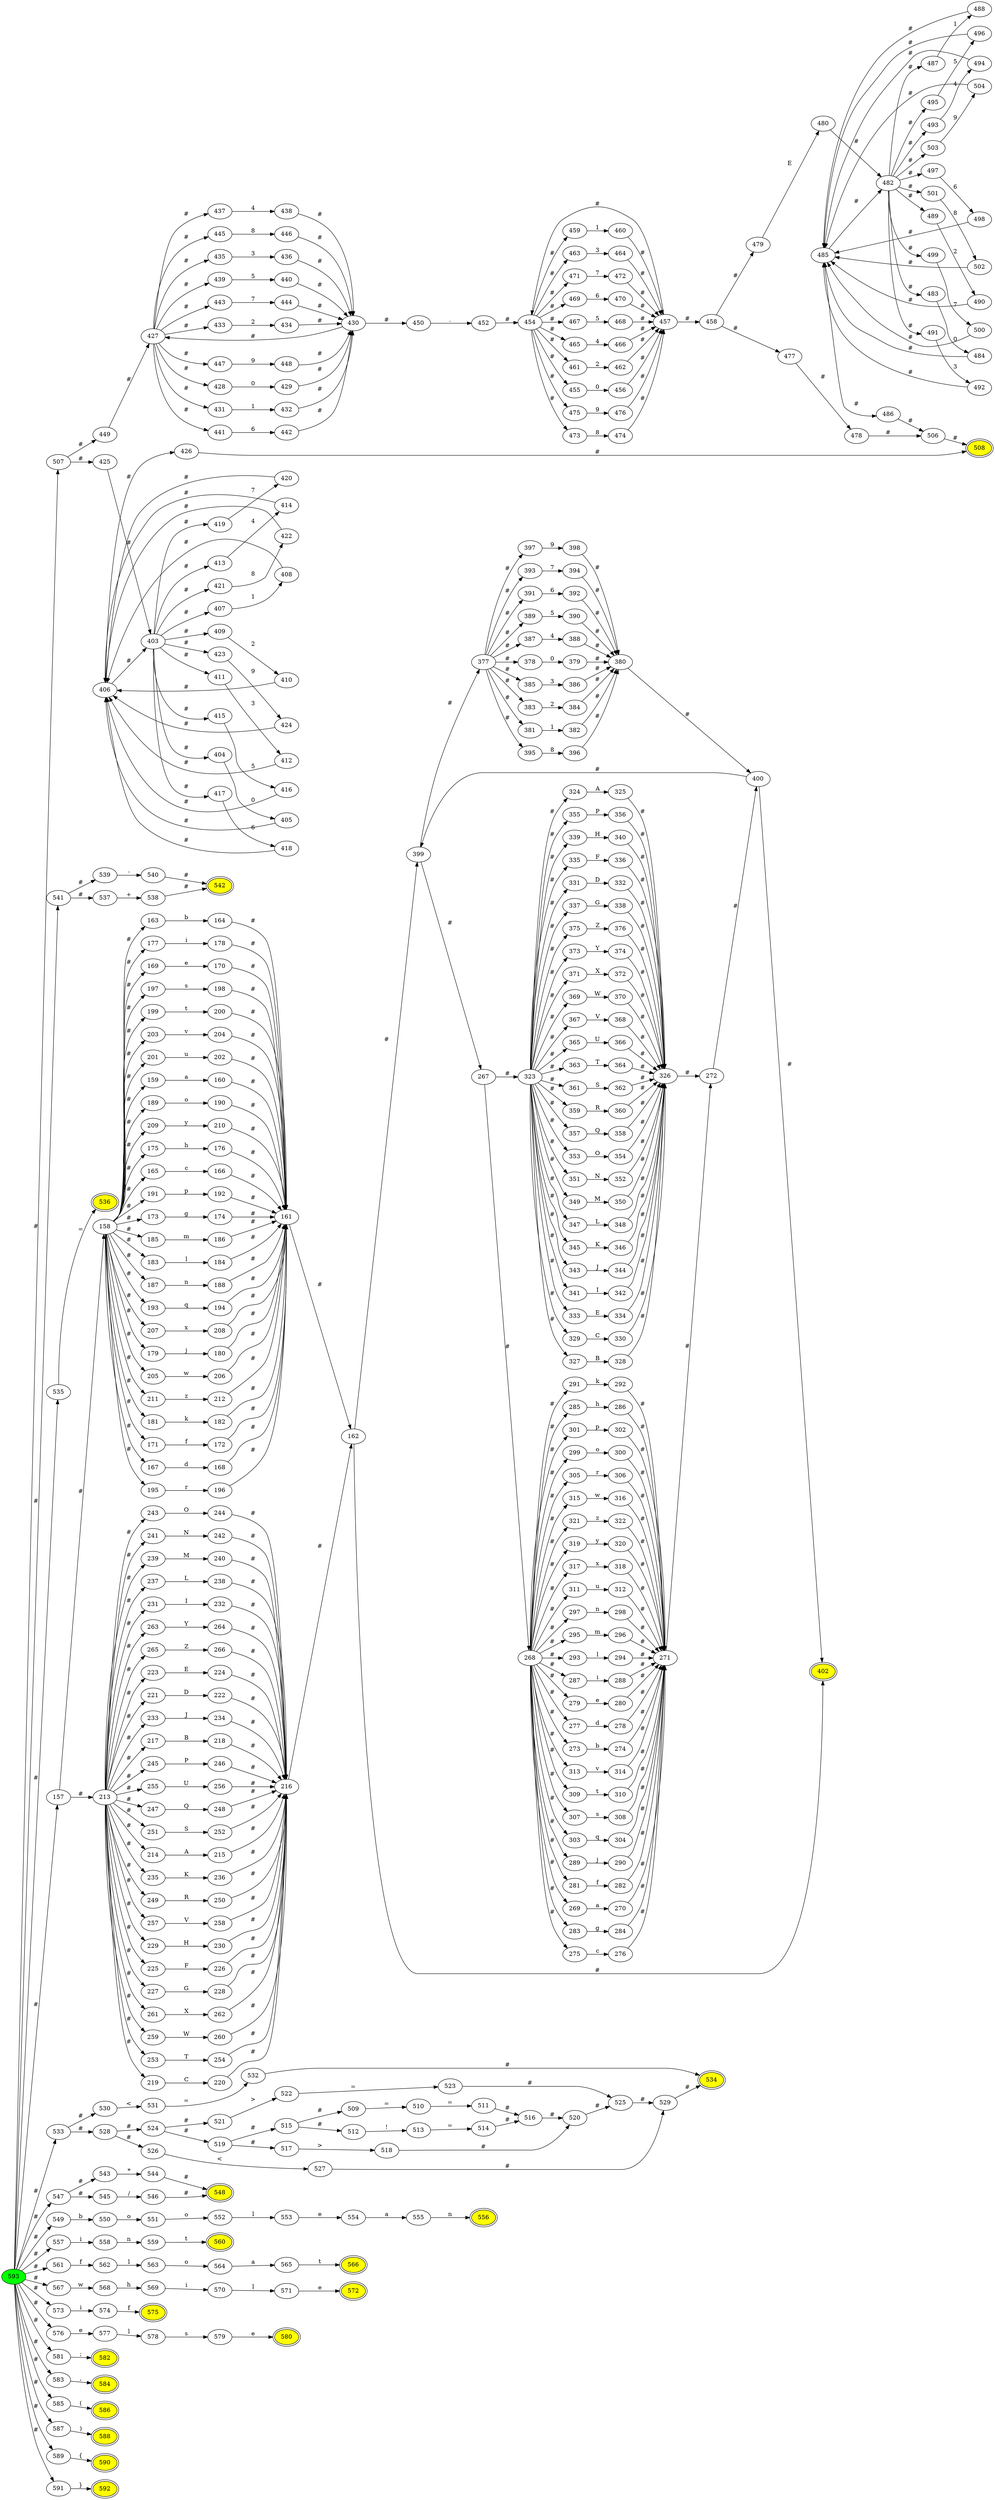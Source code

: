 digraph {
	rankdir=LR;
	485 -> 482 [label="#"];
	485 -> 486 [label="#"];
	504 -> 485 [label="#"];
	502 -> 485 [label="#"];
	500 -> 485 [label="#"];
	498 -> 485 [label="#"];
	496 -> 485 [label="#"];
	488 -> 485 [label="#"];
	484 -> 485 [label="#"];
	501 -> 502 [label="8"];
	499 -> 500 [label="7"];
	497 -> 498 [label="6"];
	487 -> 488 [label="1"];
	506 -> 508 [label="#"];
	477 -> 478 [label="#"];
	474 -> 457 [label="#"];
	460 -> 457 [label="#"];
	380 -> 400 [label="#"];
	376 -> 326 [label="#"];
	374 -> 326 [label="#"];
	372 -> 326 [label="#"];
	370 -> 326 [label="#"];
	368 -> 326 [label="#"];
	366 -> 326 [label="#"];
	364 -> 326 [label="#"];
	362 -> 326 [label="#"];
	360 -> 326 [label="#"];
	358 -> 326 [label="#"];
	354 -> 326 [label="#"];
	352 -> 326 [label="#"];
	350 -> 326 [label="#"];
	348 -> 326 [label="#"];
	346 -> 326 [label="#"];
	464 -> 457 [label="#"];
	344 -> 326 [label="#"];
	342 -> 326 [label="#"];
	334 -> 326 [label="#"];
	330 -> 326 [label="#"];
	328 -> 326 [label="#"];
	478 -> 506 [label="#"];
	325 -> 326 [label="#"];
	322 -> 271 [label="#"];
	320 -> 271 [label="#"];
	503 -> 504 [label="9"];
	318 -> 271 [label="#"];
	312 -> 271 [label="#"];
	298 -> 271 [label="#"];
	296 -> 271 [label="#"];
	294 -> 271 [label="#"];
	288 -> 271 [label="#"];
	280 -> 271 [label="#"];
	278 -> 271 [label="#"];
	274 -> 271 [label="#"];
	471 -> 472 [label="7"];
	469 -> 470 [label="6"];
	467 -> 468 [label="5"];
	465 -> 466 [label="4"];
	463 -> 464 [label="3"];
	461 -> 462 [label="2"];
	459 -> 460 [label="1"];
	398 -> 380 [label="#"];
	394 -> 380 [label="#"];
	392 -> 380 [label="#"];
	390 -> 380 [label="#"];
	388 -> 380 [label="#"];
	379 -> 380 [label="#"];
	375 -> 376 [label="Z"];
	373 -> 374 [label="Y"];
	493 -> 494 [label="4"];
	371 -> 372 [label="X"];
	369 -> 370 [label="W"];
	367 -> 368 [label="V"];
	363 -> 364 [label="T"];
	495 -> 496 [label="5"];
	361 -> 362 [label="S"];
	359 -> 360 [label="R"];
	494 -> 485 [label="#"];
	357 -> 358 [label="Q"];
	355 -> 356 [label="P"];
	351 -> 352 [label="N"];
	347 -> 348 [label="L"];
	345 -> 346 [label="K"];
	343 -> 344 [label="J"];
	462 -> 457 [label="#"];
	341 -> 342 [label="I"];
	455 -> 456 [label="0"];
	339 -> 340 [label="H"];
	335 -> 336 [label="F"];
	482 -> 483 [label="#"];
	482 -> 487 [label="#"];
	482 -> 489 [label="#"];
	482 -> 491 [label="#"];
	482 -> 493 [label="#"];
	482 -> 495 [label="#"];
	482 -> 497 [label="#"];
	482 -> 499 [label="#"];
	482 -> 501 [label="#"];
	482 -> 503 [label="#"];
	331 -> 332 [label="D"];
	492 -> 485 [label="#"];
	329 -> 330 [label="C"];
	327 -> 328 [label="B"];
	324 -> 325 [label="A"];
	321 -> 322 [label="z"];
	319 -> 320 [label="y"];
	313 -> 314 [label="v"];
	311 -> 312 [label="u"];
	309 -> 310 [label="t"];
	307 -> 308 [label="s"];
	303 -> 304 [label="q"];
	295 -> 296 [label="m"];
	293 -> 294 [label="l"];
	386 -> 380 [label="#"];
	289 -> 290 [label="j"];
	281 -> 282 [label="f"];
	384 -> 380 [label="#"];
	279 -> 280 [label="e"];
	269 -> 270 [label="a"];
	349 -> 350 [label="M"];
	516 -> 520 [label="#"];
	397 -> 398 [label="9"];
	287 -> 288 [label="i"];
	393 -> 394 [label="7"];
	271 -> 272 [label="#"];
	391 -> 392 [label="6"];
	541 -> 537 [label="#"];
	541 -> 539 [label="#"];
	283 -> 284 [label="g"];
	424 -> 406 [label="#"];
	182 -> 161 [label="#"];
	434 -> 430 [label="#"];
	172 -> 161 [label="#"];
	168 -> 161 [label="#"];
	419 -> 420 [label="7"];
	196 -> 161 [label="#"];
	569 -> 570 [label="i"];
	164 -> 161 [label="#"];
	530 -> 531 [label="<"];
	448 -> 430 [label="#"];
	551 -> 552 [label="o"];
	544 -> 548 [label="#"];
	540 -> 542 [label="#"];
	178 -> 161 [label="#"];
	523 -> 525 [label="#"];
	538 -> 542 [label="#"];
	276 -> 271 [label="#"];
	531 -> 532 [label="="];
	291 -> 292 [label="k"];
	429 -> 430 [label="#"];
	526 -> 527 [label="<"];
	524 -> 519 [label="#"];
	524 -> 521 [label="#"];
	470 -> 457 [label="#"];
	261 -> 262 [label="X"];
	546 -> 548 [label="#"];
	259 -> 260 [label="W"];
	253 -> 254 [label="T"];
	219 -> 220 [label="C"];
	170 -> 161 [label="#"];
	337 -> 338 [label="G"];
	243 -> 244 [label="O"];
	310 -> 271 [label="#"];
	241 -> 242 [label="N"];
	197 -> 198 [label="s"];
	480 -> 482 [label="#"];
	317 -> 318 [label="x"];
	239 -> 240 [label="M"];
	199 -> 200 [label="t"];
	308 -> 271 [label="#"];
	237 -> 238 [label="L"];
	231 -> 232 [label="I"];
	489 -> 490 [label="2"];
	264 -> 216 [label="#"];
	431 -> 432 [label="1"];
	483 -> 484 [label="0"];
	267 -> 268 [label="#"];
	267 -> 323 [label="#"];
	535 -> 536 [label="="];
	491 -> 492 [label="3"];
	265 -> 266 [label="Z"];
	422 -> 406 [label="#"];
	292 -> 271 [label="#"];
	223 -> 224 [label="E"];
	221 -> 222 [label="D"];
	234 -> 216 [label="#"];
	285 -> 286 [label="h"];
	217 -> 218 [label="B"];
	593 -> 157 [label="#"];
	593 -> 507 [label="#"];
	593 -> 533 [label="#"];
	593 -> 535 [label="#"];
	593 -> 541 [label="#"];
	593 -> 547 [label="#"];
	593 -> 549 [label="#"];
	593 -> 557 [label="#"];
	593 -> 561 [label="#"];
	593 -> 567 [label="#"];
	593 -> 573 [label="#"];
	593 -> 576 [label="#"];
	593 -> 581 [label="#"];
	593 -> 583 [label="#"];
	593 -> 585 [label="#"];
	593 -> 587 [label="#"];
	593 -> 589 [label="#"];
	593 -> 591 [label="#"];
	232 -> 216 [label="#"];
	468 -> 457 [label="#"];
	338 -> 326 [label="#"];
	245 -> 246 [label="P"];
	222 -> 216 [label="#"];
	284 -> 271 [label="#"];
	203 -> 204 [label="v"];
	263 -> 264 [label="Y"];
	201 -> 202 [label="u"];
	476 -> 457 [label="#"];
	255 -> 256 [label="U"];
	160 -> 161 [label="#"];
	567 -> 568 [label="w"];
	543 -> 544 [label="*"];
	430 -> 427 [label="#"];
	430 -> 450 [label="#"];
	190 -> 161 [label="#"];
	539 -> 540 [label="-"];
	449 -> 427 [label="#"];
	275 -> 276 [label="c"];
	425 -> 403 [label="#"];
	577 -> 578 [label="l"];
	181 -> 182 [label="k"];
	591 -> 592 [label="}"];
	559 -> 560 [label="t"];
	301 -> 302 [label="p"];
	218 -> 216 [label="#"];
	405 -> 406 [label="#"];
	282 -> 271 [label="#"];
	209 -> 210 [label="y"];
	242 -> 216 [label="#"];
	157 -> 158 [label="#"];
	157 -> 213 [label="#"];
	565 -> 566 [label="t"];
	175 -> 176 [label="h"];
	589 -> 590 [label="{"];
	382 -> 380 [label="#"];
	213 -> 214 [label="#"];
	213 -> 217 [label="#"];
	213 -> 219 [label="#"];
	213 -> 221 [label="#"];
	213 -> 223 [label="#"];
	213 -> 225 [label="#"];
	213 -> 227 [label="#"];
	213 -> 229 [label="#"];
	213 -> 231 [label="#"];
	213 -> 233 [label="#"];
	213 -> 235 [label="#"];
	213 -> 237 [label="#"];
	213 -> 239 [label="#"];
	213 -> 241 [label="#"];
	213 -> 243 [label="#"];
	213 -> 245 [label="#"];
	213 -> 247 [label="#"];
	213 -> 249 [label="#"];
	213 -> 251 [label="#"];
	213 -> 253 [label="#"];
	213 -> 255 [label="#"];
	213 -> 257 [label="#"];
	213 -> 259 [label="#"];
	213 -> 261 [label="#"];
	213 -> 263 [label="#"];
	213 -> 265 [label="#"];
	441 -> 442 [label="6"];
	581 -> 582 [label=";"];
	163 -> 164 [label="b"];
	437 -> 438 [label="4"];
	585 -> 586 [label="("];
	421 -> 422 [label="8"];
	472 -> 457 [label="#"];
	247 -> 248 [label="Q"];
	353 -> 354 [label="O"];
	507 -> 425 [label="#"];
	507 -> 449 [label="#"];
	251 -> 252 [label="S"];
	166 -> 161 [label="#"];
	533 -> 528 [label="#"];
	533 -> 530 [label="#"];
	191 -> 192 [label="p"];
	447 -> 448 [label="9"];
	174 -> 161 [label="#"];
	458 -> 477 [label="#"];
	458 -> 479 [label="#"];
	233 -> 234 [label="J"];
	210 -> 161 [label="#"];
	192 -> 161 [label="#"];
	297 -> 298 [label="n"];
	378 -> 379 [label="0"];
	214 -> 215 [label="A"];
	557 -> 558 [label="i"];
	547 -> 543 [label="#"];
	547 -> 545 [label="#"];
	185 -> 186 [label="m"];
	427 -> 428 [label="#"];
	427 -> 431 [label="#"];
	427 -> 433 [label="#"];
	427 -> 435 [label="#"];
	427 -> 437 [label="#"];
	427 -> 439 [label="#"];
	427 -> 441 [label="#"];
	427 -> 443 [label="#"];
	427 -> 445 [label="#"];
	427 -> 447 [label="#"];
	578 -> 579 [label="s"];
	195 -> 196 [label="r"];
	573 -> 574 [label="i"];
	423 -> 424 [label="9"];
	561 -> 562 [label="f"];
	570 -> 571 [label="l"];
	235 -> 236 [label="K"];
	549 -> 550 [label="b"];
	587 -> 588 [label=")"];
	189 -> 190 [label="o"];
	426 -> 508 [label="#"];
	576 -> 577 [label="e"];
	266 -> 216 [label="#"];
	545 -> 546 [label="/"];
	286 -> 271 [label="#"];
	399 -> 267 [label="#"];
	399 -> 377 [label="#"];
	558 -> 559 [label="n"];
	583 -> 584 [label=","];
	184 -> 161 [label="#"];
	532 -> 534 [label="#"];
	562 -> 563 [label="l"];
	304 -> 271 [label="#"];
	406 -> 403 [label="#"];
	406 -> 426 [label="#"];
	188 -> 161 [label="#"];
	574 -> 575 [label="f"];
	432 -> 430 [label="#"];
	194 -> 161 [label="#"];
	418 -> 406 [label="#"];
	173 -> 174 [label="g"];
	552 -> 553 [label="l"];
	446 -> 430 [label="#"];
	486 -> 506 [label="#"];
	250 -> 216 [label="#"];
	177 -> 178 [label="i"];
	433 -> 434 [label="2"];
	176 -> 161 [label="#"];
	553 -> 554 [label="e"];
	537 -> 538 [label="+"];
	167 -> 168 [label="d"];
	527 -> 529 [label="#"];
	257 -> 258 [label="V"];
	207 -> 208 [label="x"];
	333 -> 334 [label="E"];
	244 -> 216 [label="#"];
	165 -> 166 [label="c"];
	270 -> 271 [label="#"];
	381 -> 382 [label="1"];
	550 -> 551 [label="o"];
	408 -> 406 [label="#"];
	528 -> 524 [label="#"];
	528 -> 526 [label="#"];
	563 -> 564 [label="o"];
	389 -> 390 [label="5"];
	568 -> 569 [label="h"];
	179 -> 180 [label="j"];
	249 -> 250 [label="R"];
	396 -> 380 [label="#"];
	204 -> 161 [label="#"];
	229 -> 230 [label="H"];
	187 -> 188 [label="n"];
	436 -> 430 [label="#"];
	193 -> 194 [label="q"];
	198 -> 161 [label="#"];
	299 -> 300 [label="o"];
	200 -> 161 [label="#"];
	490 -> 485 [label="#"];
	262 -> 216 [label="#"];
	206 -> 161 [label="#"];
	208 -> 161 [label="#"];
	395 -> 396 [label="8"];
	212 -> 161 [label="#"];
	300 -> 271 [label="#"];
	215 -> 216 [label="#"];
	260 -> 216 [label="#"];
	403 -> 404 [label="#"];
	403 -> 407 [label="#"];
	403 -> 409 [label="#"];
	403 -> 411 [label="#"];
	403 -> 413 [label="#"];
	403 -> 415 [label="#"];
	403 -> 417 [label="#"];
	403 -> 419 [label="#"];
	403 -> 421 [label="#"];
	403 -> 423 [label="#"];
	224 -> 216 [label="#"];
	456 -> 457 [label="#"];
	254 -> 216 [label="#"];
	226 -> 216 [label="#"];
	230 -> 216 [label="#"];
	479 -> 480 [label="E"];
	305 -> 306 [label="r"];
	238 -> 216 [label="#"];
	457 -> 454 [label="#"];
	457 -> 458 [label="#"];
	326 -> 272 [label="#"];
	240 -> 216 [label="#"];
	336 -> 326 [label="#"];
	246 -> 216 [label="#"];
	272 -> 400 [label="#"];
	400 -> 399 [label="#"];
	400 -> 402 [label="#"];
	216 -> 162 [label="#"];
	340 -> 326 [label="#"];
	473 -> 474 [label="8"];
	248 -> 216 [label="#"];
	475 -> 476 [label="9"];
	252 -> 216 [label="#"];
	306 -> 271 [label="#"];
	454 -> 455 [label="#"];
	454 -> 459 [label="#"];
	454 -> 461 [label="#"];
	454 -> 463 [label="#"];
	454 -> 465 [label="#"];
	454 -> 467 [label="#"];
	454 -> 469 [label="#"];
	454 -> 471 [label="#"];
	454 -> 473 [label="#"];
	454 -> 475 [label="#"];
	256 -> 216 [label="#"];
	258 -> 216 [label="#"];
	183 -> 184 [label="l"];
	579 -> 580 [label="e"];
	302 -> 271 [label="#"];
	404 -> 405 [label="0"];
	407 -> 408 [label="1"];
	161 -> 162 [label="#"];
	171 -> 172 [label="f"];
	409 -> 410 [label="2"];
	186 -> 161 [label="#"];
	225 -> 226 [label="F"];
	411 -> 412 [label="3"];
	211 -> 212 [label="z"];
	413 -> 414 [label="4"];
	180 -> 161 [label="#"];
	227 -> 228 [label="G"];
	415 -> 416 [label="5"];
	417 -> 418 [label="6"];
	428 -> 429 [label="0"];
	159 -> 160 [label="a"];
	435 -> 436 [label="3"];
	439 -> 440 [label="5"];
	268 -> 269 [label="#"];
	268 -> 273 [label="#"];
	268 -> 275 [label="#"];
	268 -> 277 [label="#"];
	268 -> 279 [label="#"];
	268 -> 281 [label="#"];
	268 -> 283 [label="#"];
	268 -> 285 [label="#"];
	268 -> 287 [label="#"];
	268 -> 289 [label="#"];
	268 -> 291 [label="#"];
	268 -> 293 [label="#"];
	268 -> 295 [label="#"];
	268 -> 297 [label="#"];
	268 -> 299 [label="#"];
	268 -> 301 [label="#"];
	268 -> 303 [label="#"];
	268 -> 305 [label="#"];
	268 -> 307 [label="#"];
	268 -> 309 [label="#"];
	268 -> 311 [label="#"];
	268 -> 313 [label="#"];
	268 -> 315 [label="#"];
	268 -> 317 [label="#"];
	268 -> 319 [label="#"];
	268 -> 321 [label="#"];
	443 -> 444 [label="7"];
	273 -> 274 [label="b"];
	445 -> 446 [label="8"];
	316 -> 271 [label="#"];
	519 -> 515 [label="#"];
	519 -> 517 [label="#"];
	521 -> 522 [label=">"];
	466 -> 457 [label="#"];
	323 -> 324 [label="#"];
	323 -> 327 [label="#"];
	323 -> 329 [label="#"];
	323 -> 331 [label="#"];
	323 -> 333 [label="#"];
	323 -> 335 [label="#"];
	323 -> 337 [label="#"];
	323 -> 339 [label="#"];
	323 -> 341 [label="#"];
	323 -> 343 [label="#"];
	323 -> 345 [label="#"];
	323 -> 347 [label="#"];
	323 -> 349 [label="#"];
	323 -> 351 [label="#"];
	323 -> 353 [label="#"];
	323 -> 355 [label="#"];
	323 -> 357 [label="#"];
	323 -> 359 [label="#"];
	323 -> 361 [label="#"];
	323 -> 363 [label="#"];
	323 -> 365 [label="#"];
	323 -> 367 [label="#"];
	323 -> 369 [label="#"];
	323 -> 371 [label="#"];
	323 -> 373 [label="#"];
	323 -> 375 [label="#"];
	290 -> 271 [label="#"];
	383 -> 384 [label="2"];
	564 -> 565 [label="a"];
	512 -> 513 [label="!"];
	220 -> 216 [label="#"];
	387 -> 388 [label="4"];
	410 -> 406 [label="#"];
	510 -> 511 [label="="];
	202 -> 161 [label="#"];
	412 -> 406 [label="#"];
	228 -> 216 [label="#"];
	414 -> 406 [label="#"];
	205 -> 206 [label="w"];
	169 -> 170 [label="e"];
	416 -> 406 [label="#"];
	365 -> 366 [label="U"];
	515 -> 509 [label="#"];
	515 -> 512 [label="#"];
	420 -> 406 [label="#"];
	571 -> 572 [label="e"];
	438 -> 430 [label="#"];
	440 -> 430 [label="#"];
	529 -> 534 [label="#"];
	442 -> 430 [label="#"];
	444 -> 430 [label="#"];
	517 -> 518 [label=">"];
	522 -> 523 [label="="];
	162 -> 399 [label="#"];
	162 -> 402 [label="#"];
	332 -> 326 [label="#"];
	509 -> 510 [label="="];
	518 -> 520 [label="#"];
	554 -> 555 [label="a"];
	314 -> 271 [label="#"];
	450 -> 452 [label="."];
	315 -> 316 [label="w"];
	513 -> 514 [label="="];
	520 -> 525 [label="#"];
	158 -> 159 [label="#"];
	158 -> 163 [label="#"];
	158 -> 165 [label="#"];
	158 -> 167 [label="#"];
	158 -> 169 [label="#"];
	158 -> 171 [label="#"];
	158 -> 173 [label="#"];
	158 -> 175 [label="#"];
	158 -> 177 [label="#"];
	158 -> 179 [label="#"];
	158 -> 181 [label="#"];
	158 -> 183 [label="#"];
	158 -> 185 [label="#"];
	158 -> 187 [label="#"];
	158 -> 189 [label="#"];
	158 -> 191 [label="#"];
	158 -> 193 [label="#"];
	158 -> 195 [label="#"];
	158 -> 197 [label="#"];
	158 -> 199 [label="#"];
	158 -> 201 [label="#"];
	158 -> 203 [label="#"];
	158 -> 205 [label="#"];
	158 -> 207 [label="#"];
	158 -> 209 [label="#"];
	158 -> 211 [label="#"];
	525 -> 529 [label="#"];
	555 -> 556 [label="n"];
	377 -> 378 [label="#"];
	377 -> 381 [label="#"];
	377 -> 383 [label="#"];
	377 -> 385 [label="#"];
	377 -> 387 [label="#"];
	377 -> 389 [label="#"];
	377 -> 391 [label="#"];
	377 -> 393 [label="#"];
	377 -> 395 [label="#"];
	377 -> 397 [label="#"];
	236 -> 216 [label="#"];
	452 -> 454 [label="#"];
	356 -> 326 [label="#"];
	511 -> 516 [label="#"];
	514 -> 516 [label="#"];
	277 -> 278 [label="d"];
	385 -> 386 [label="3"];
	590[peripheries=2 style=filled fillcolor=yellow color=black]; 588[peripheries=2 style=filled fillcolor=yellow color=black]; 586[peripheries=2 style=filled fillcolor=yellow color=black]; 402[peripheries=2 style=filled fillcolor=yellow color=black]; 534[peripheries=2 style=filled fillcolor=yellow color=black]; 536[peripheries=2 style=filled fillcolor=yellow color=black]; 584[peripheries=2 style=filled fillcolor=yellow color=black]; 542[peripheries=2 style=filled fillcolor=yellow color=black]; 548[peripheries=2 style=filled fillcolor=yellow color=black]; 575[peripheries=2 style=filled fillcolor=yellow color=black]; 580[peripheries=2 style=filled fillcolor=yellow color=black]; 582[peripheries=2 style=filled fillcolor=yellow color=black]; 556[peripheries=2 style=filled fillcolor=yellow color=black]; 560[peripheries=2 style=filled fillcolor=yellow color=black]; 508[peripheries=2 style=filled fillcolor=yellow color=black]; 566[peripheries=2 style=filled fillcolor=yellow color=black]; 592[peripheries=2 style=filled fillcolor=yellow color=black]; 572[peripheries=2 style=filled fillcolor=yellow color=black]; 593 [arrowhead=normal style=filled fillcolor=green color=black];
}

